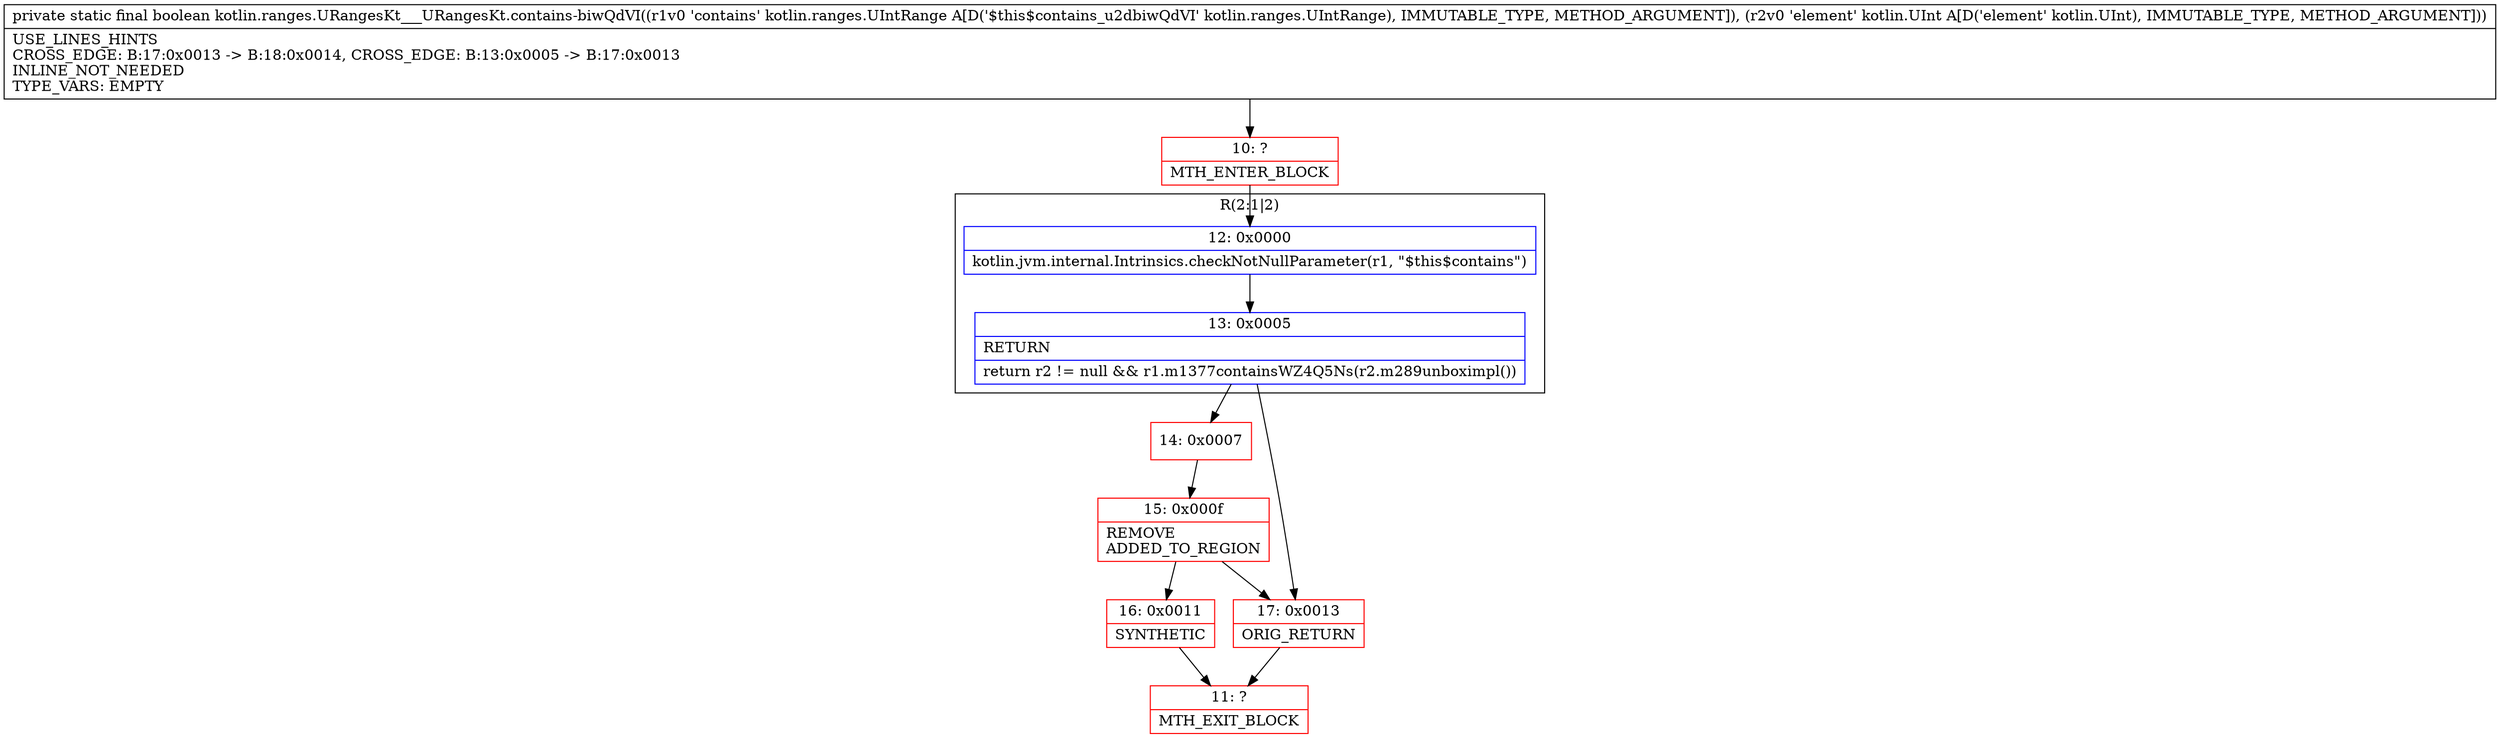 digraph "CFG forkotlin.ranges.URangesKt___URangesKt.contains\-biwQdVI(Lkotlin\/ranges\/UIntRange;Lkotlin\/UInt;)Z" {
subgraph cluster_Region_2097541122 {
label = "R(2:1|2)";
node [shape=record,color=blue];
Node_12 [shape=record,label="{12\:\ 0x0000|kotlin.jvm.internal.Intrinsics.checkNotNullParameter(r1, \"$this$contains\")\l}"];
Node_13 [shape=record,label="{13\:\ 0x0005|RETURN\l|return r2 != null && r1.m1377containsWZ4Q5Ns(r2.m289unboximpl())\l}"];
}
Node_10 [shape=record,color=red,label="{10\:\ ?|MTH_ENTER_BLOCK\l}"];
Node_14 [shape=record,color=red,label="{14\:\ 0x0007}"];
Node_15 [shape=record,color=red,label="{15\:\ 0x000f|REMOVE\lADDED_TO_REGION\l}"];
Node_16 [shape=record,color=red,label="{16\:\ 0x0011|SYNTHETIC\l}"];
Node_11 [shape=record,color=red,label="{11\:\ ?|MTH_EXIT_BLOCK\l}"];
Node_17 [shape=record,color=red,label="{17\:\ 0x0013|ORIG_RETURN\l}"];
MethodNode[shape=record,label="{private static final boolean kotlin.ranges.URangesKt___URangesKt.contains\-biwQdVI((r1v0 'contains' kotlin.ranges.UIntRange A[D('$this$contains_u2dbiwQdVI' kotlin.ranges.UIntRange), IMMUTABLE_TYPE, METHOD_ARGUMENT]), (r2v0 'element' kotlin.UInt A[D('element' kotlin.UInt), IMMUTABLE_TYPE, METHOD_ARGUMENT]))  | USE_LINES_HINTS\lCROSS_EDGE: B:17:0x0013 \-\> B:18:0x0014, CROSS_EDGE: B:13:0x0005 \-\> B:17:0x0013\lINLINE_NOT_NEEDED\lTYPE_VARS: EMPTY\l}"];
MethodNode -> Node_10;Node_12 -> Node_13;
Node_13 -> Node_14;
Node_13 -> Node_17;
Node_10 -> Node_12;
Node_14 -> Node_15;
Node_15 -> Node_16;
Node_15 -> Node_17;
Node_16 -> Node_11;
Node_17 -> Node_11;
}


